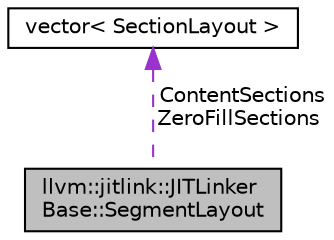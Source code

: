 digraph "llvm::jitlink::JITLinkerBase::SegmentLayout"
{
 // LATEX_PDF_SIZE
  bgcolor="transparent";
  edge [fontname="Helvetica",fontsize="10",labelfontname="Helvetica",labelfontsize="10"];
  node [fontname="Helvetica",fontsize="10",shape="box"];
  Node1 [label="llvm::jitlink::JITLinker\lBase::SegmentLayout",height=0.2,width=0.4,color="black", fillcolor="grey75", style="filled", fontcolor="black",tooltip=" "];
  Node2 -> Node1 [dir="back",color="darkorchid3",fontsize="10",style="dashed",label=" ContentSections\nZeroFillSections" ,fontname="Helvetica"];
  Node2 [label="vector\< SectionLayout \>",height=0.2,width=0.4,color="black",tooltip=" "];
}
